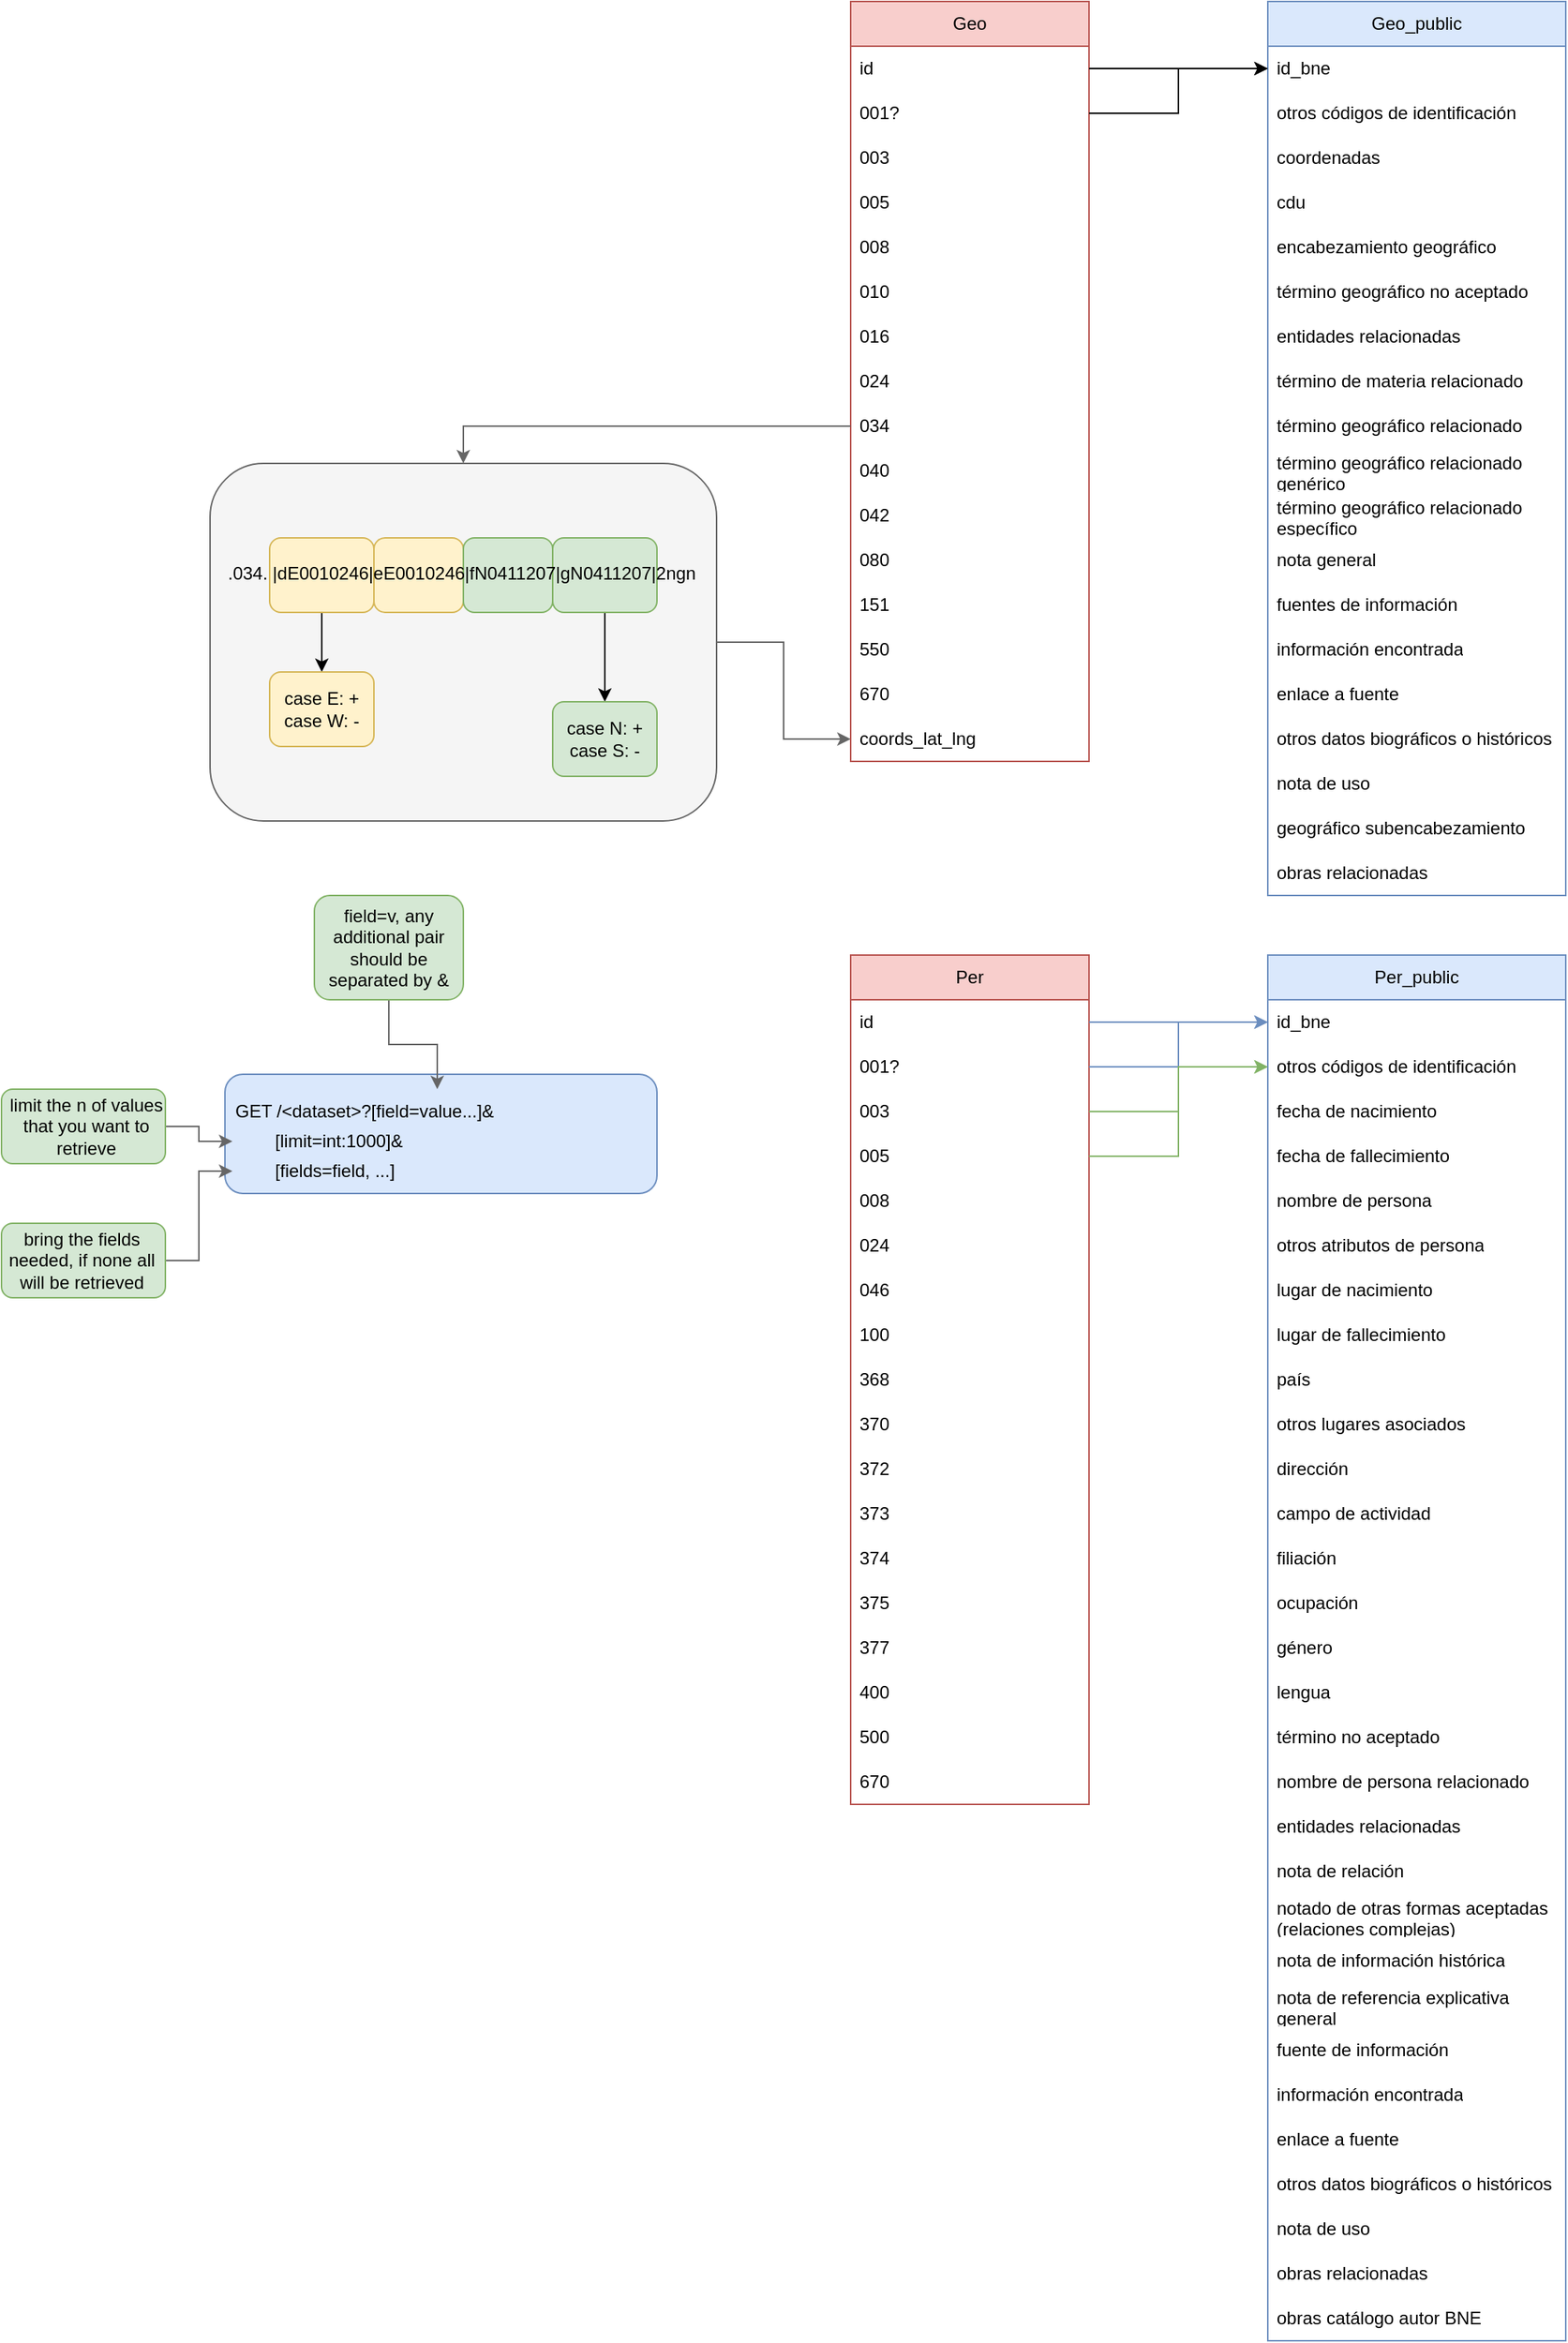 <mxfile version="20.8.16" type="device"><diagram id="R2lEEEUBdFMjLlhIrx00" name="Page-1"><mxGraphModel dx="1646" dy="499" grid="1" gridSize="10" guides="1" tooltips="1" connect="1" arrows="1" fold="1" page="1" pageScale="1" pageWidth="850" pageHeight="1100" math="0" shadow="0" extFonts="Permanent Marker^https://fonts.googleapis.com/css?family=Permanent+Marker"><root><mxCell id="0"/><mxCell id="1" parent="0"/><mxCell id="SuSaZgWbBdV95vL2EFEI-97" style="edgeStyle=orthogonalEdgeStyle;rounded=0;orthogonalLoop=1;jettySize=auto;html=1;exitX=1;exitY=0.5;exitDx=0;exitDy=0;fillColor=#f5f5f5;strokeColor=#666666;" parent="1" source="SuSaZgWbBdV95vL2EFEI-94" target="SuSaZgWbBdV95vL2EFEI-24" edge="1"><mxGeometry relative="1" as="geometry"/></mxCell><mxCell id="SuSaZgWbBdV95vL2EFEI-94" value="" style="rounded=1;whiteSpace=wrap;html=1;fillColor=#f5f5f5;strokeColor=#666666;fontColor=#333333;" parent="1" vertex="1"><mxGeometry x="-310" y="470" width="340" height="240" as="geometry"/></mxCell><mxCell id="8cmk5mG-uT0cXhBe9IQM-1" value="Geo" style="swimlane;fontStyle=0;childLayout=stackLayout;horizontal=1;startSize=30;horizontalStack=0;resizeParent=1;resizeParentMax=0;resizeLast=0;collapsible=1;marginBottom=0;whiteSpace=wrap;html=1;fillColor=#f8cecc;strokeColor=#b85450;" parent="1" vertex="1"><mxGeometry x="120" y="160" width="160" height="510" as="geometry"/></mxCell><mxCell id="8cmk5mG-uT0cXhBe9IQM-2" value="id" style="text;strokeColor=none;fillColor=none;align=left;verticalAlign=middle;spacingLeft=4;spacingRight=4;overflow=hidden;points=[[0,0.5],[1,0.5]];portConstraint=eastwest;rotatable=0;whiteSpace=wrap;html=1;" parent="8cmk5mG-uT0cXhBe9IQM-1" vertex="1"><mxGeometry y="30" width="160" height="30" as="geometry"/></mxCell><mxCell id="8cmk5mG-uT0cXhBe9IQM-3" value="001?" style="text;strokeColor=none;fillColor=none;align=left;verticalAlign=middle;spacingLeft=4;spacingRight=4;overflow=hidden;points=[[0,0.5],[1,0.5]];portConstraint=eastwest;rotatable=0;whiteSpace=wrap;html=1;" parent="8cmk5mG-uT0cXhBe9IQM-1" vertex="1"><mxGeometry y="60" width="160" height="30" as="geometry"/></mxCell><mxCell id="8cmk5mG-uT0cXhBe9IQM-4" value="003" style="text;strokeColor=none;fillColor=none;align=left;verticalAlign=middle;spacingLeft=4;spacingRight=4;overflow=hidden;points=[[0,0.5],[1,0.5]];portConstraint=eastwest;rotatable=0;whiteSpace=wrap;html=1;" parent="8cmk5mG-uT0cXhBe9IQM-1" vertex="1"><mxGeometry y="90" width="160" height="30" as="geometry"/></mxCell><mxCell id="8cmk5mG-uT0cXhBe9IQM-5" value="005" style="text;strokeColor=none;fillColor=none;align=left;verticalAlign=middle;spacingLeft=4;spacingRight=4;overflow=hidden;points=[[0,0.5],[1,0.5]];portConstraint=eastwest;rotatable=0;whiteSpace=wrap;html=1;" parent="8cmk5mG-uT0cXhBe9IQM-1" vertex="1"><mxGeometry y="120" width="160" height="30" as="geometry"/></mxCell><mxCell id="8cmk5mG-uT0cXhBe9IQM-6" value="008&lt;span style=&quot;white-space: pre;&quot;&gt;&#9;&lt;/span&gt;" style="text;strokeColor=none;fillColor=none;align=left;verticalAlign=middle;spacingLeft=4;spacingRight=4;overflow=hidden;points=[[0,0.5],[1,0.5]];portConstraint=eastwest;rotatable=0;whiteSpace=wrap;html=1;" parent="8cmk5mG-uT0cXhBe9IQM-1" vertex="1"><mxGeometry y="150" width="160" height="30" as="geometry"/></mxCell><mxCell id="8cmk5mG-uT0cXhBe9IQM-7" value="010" style="text;strokeColor=none;fillColor=none;align=left;verticalAlign=middle;spacingLeft=4;spacingRight=4;overflow=hidden;points=[[0,0.5],[1,0.5]];portConstraint=eastwest;rotatable=0;whiteSpace=wrap;html=1;" parent="8cmk5mG-uT0cXhBe9IQM-1" vertex="1"><mxGeometry y="180" width="160" height="30" as="geometry"/></mxCell><mxCell id="8cmk5mG-uT0cXhBe9IQM-8" value="016" style="text;strokeColor=none;fillColor=none;align=left;verticalAlign=middle;spacingLeft=4;spacingRight=4;overflow=hidden;points=[[0,0.5],[1,0.5]];portConstraint=eastwest;rotatable=0;whiteSpace=wrap;html=1;" parent="8cmk5mG-uT0cXhBe9IQM-1" vertex="1"><mxGeometry y="210" width="160" height="30" as="geometry"/></mxCell><mxCell id="8cmk5mG-uT0cXhBe9IQM-9" value="024" style="text;strokeColor=none;fillColor=none;align=left;verticalAlign=middle;spacingLeft=4;spacingRight=4;overflow=hidden;points=[[0,0.5],[1,0.5]];portConstraint=eastwest;rotatable=0;whiteSpace=wrap;html=1;" parent="8cmk5mG-uT0cXhBe9IQM-1" vertex="1"><mxGeometry y="240" width="160" height="30" as="geometry"/></mxCell><mxCell id="8cmk5mG-uT0cXhBe9IQM-10" value="034" style="text;strokeColor=none;fillColor=none;align=left;verticalAlign=middle;spacingLeft=4;spacingRight=4;overflow=hidden;points=[[0,0.5],[1,0.5]];portConstraint=eastwest;rotatable=0;whiteSpace=wrap;html=1;" parent="8cmk5mG-uT0cXhBe9IQM-1" vertex="1"><mxGeometry y="270" width="160" height="30" as="geometry"/></mxCell><mxCell id="8cmk5mG-uT0cXhBe9IQM-11" value="040" style="text;strokeColor=none;fillColor=none;align=left;verticalAlign=middle;spacingLeft=4;spacingRight=4;overflow=hidden;points=[[0,0.5],[1,0.5]];portConstraint=eastwest;rotatable=0;whiteSpace=wrap;html=1;" parent="8cmk5mG-uT0cXhBe9IQM-1" vertex="1"><mxGeometry y="300" width="160" height="30" as="geometry"/></mxCell><mxCell id="8cmk5mG-uT0cXhBe9IQM-12" value="042" style="text;strokeColor=none;fillColor=none;align=left;verticalAlign=middle;spacingLeft=4;spacingRight=4;overflow=hidden;points=[[0,0.5],[1,0.5]];portConstraint=eastwest;rotatable=0;whiteSpace=wrap;html=1;" parent="8cmk5mG-uT0cXhBe9IQM-1" vertex="1"><mxGeometry y="330" width="160" height="30" as="geometry"/></mxCell><mxCell id="8cmk5mG-uT0cXhBe9IQM-13" value="080" style="text;strokeColor=none;fillColor=none;align=left;verticalAlign=middle;spacingLeft=4;spacingRight=4;overflow=hidden;points=[[0,0.5],[1,0.5]];portConstraint=eastwest;rotatable=0;whiteSpace=wrap;html=1;" parent="8cmk5mG-uT0cXhBe9IQM-1" vertex="1"><mxGeometry y="360" width="160" height="30" as="geometry"/></mxCell><mxCell id="8cmk5mG-uT0cXhBe9IQM-14" value="151" style="text;strokeColor=none;fillColor=none;align=left;verticalAlign=middle;spacingLeft=4;spacingRight=4;overflow=hidden;points=[[0,0.5],[1,0.5]];portConstraint=eastwest;rotatable=0;whiteSpace=wrap;html=1;" parent="8cmk5mG-uT0cXhBe9IQM-1" vertex="1"><mxGeometry y="390" width="160" height="30" as="geometry"/></mxCell><mxCell id="8cmk5mG-uT0cXhBe9IQM-15" value="550" style="text;strokeColor=none;fillColor=none;align=left;verticalAlign=middle;spacingLeft=4;spacingRight=4;overflow=hidden;points=[[0,0.5],[1,0.5]];portConstraint=eastwest;rotatable=0;whiteSpace=wrap;html=1;" parent="8cmk5mG-uT0cXhBe9IQM-1" vertex="1"><mxGeometry y="420" width="160" height="30" as="geometry"/></mxCell><mxCell id="8cmk5mG-uT0cXhBe9IQM-16" value="670" style="text;strokeColor=none;fillColor=none;align=left;verticalAlign=middle;spacingLeft=4;spacingRight=4;overflow=hidden;points=[[0,0.5],[1,0.5]];portConstraint=eastwest;rotatable=0;whiteSpace=wrap;html=1;" parent="8cmk5mG-uT0cXhBe9IQM-1" vertex="1"><mxGeometry y="450" width="160" height="30" as="geometry"/></mxCell><mxCell id="SuSaZgWbBdV95vL2EFEI-24" value="coords_lat_lng" style="text;strokeColor=none;fillColor=none;align=left;verticalAlign=middle;spacingLeft=4;spacingRight=4;overflow=hidden;points=[[0,0.5],[1,0.5]];portConstraint=eastwest;rotatable=0;whiteSpace=wrap;html=1;" parent="8cmk5mG-uT0cXhBe9IQM-1" vertex="1"><mxGeometry y="480" width="160" height="30" as="geometry"/></mxCell><mxCell id="SuSaZgWbBdV95vL2EFEI-1" value="Geo_public" style="swimlane;fontStyle=0;childLayout=stackLayout;horizontal=1;startSize=30;horizontalStack=0;resizeParent=1;resizeParentMax=0;resizeLast=0;collapsible=1;marginBottom=0;whiteSpace=wrap;html=1;fillColor=#dae8fc;strokeColor=#6c8ebf;" parent="1" vertex="1"><mxGeometry x="400" y="160" width="200" height="600" as="geometry"/></mxCell><mxCell id="SuSaZgWbBdV95vL2EFEI-2" value="id_bne" style="text;strokeColor=none;fillColor=none;align=left;verticalAlign=middle;spacingLeft=4;spacingRight=4;overflow=hidden;points=[[0,0.5],[1,0.5]];portConstraint=eastwest;rotatable=0;whiteSpace=wrap;html=1;" parent="SuSaZgWbBdV95vL2EFEI-1" vertex="1"><mxGeometry y="30" width="200" height="30" as="geometry"/></mxCell><mxCell id="SuSaZgWbBdV95vL2EFEI-3" value="otros códigos de identificación" style="text;strokeColor=none;fillColor=none;align=left;verticalAlign=middle;spacingLeft=4;spacingRight=4;overflow=hidden;points=[[0,0.5],[1,0.5]];portConstraint=eastwest;rotatable=0;whiteSpace=wrap;html=1;" parent="SuSaZgWbBdV95vL2EFEI-1" vertex="1"><mxGeometry y="60" width="200" height="30" as="geometry"/></mxCell><mxCell id="SuSaZgWbBdV95vL2EFEI-4" value="coordenadas" style="text;strokeColor=none;fillColor=none;align=left;verticalAlign=middle;spacingLeft=4;spacingRight=4;overflow=hidden;points=[[0,0.5],[1,0.5]];portConstraint=eastwest;rotatable=0;whiteSpace=wrap;html=1;" parent="SuSaZgWbBdV95vL2EFEI-1" vertex="1"><mxGeometry y="90" width="200" height="30" as="geometry"/></mxCell><mxCell id="SuSaZgWbBdV95vL2EFEI-5" value="cdu" style="text;strokeColor=none;fillColor=none;align=left;verticalAlign=middle;spacingLeft=4;spacingRight=4;overflow=hidden;points=[[0,0.5],[1,0.5]];portConstraint=eastwest;rotatable=0;whiteSpace=wrap;html=1;" parent="SuSaZgWbBdV95vL2EFEI-1" vertex="1"><mxGeometry y="120" width="200" height="30" as="geometry"/></mxCell><mxCell id="SuSaZgWbBdV95vL2EFEI-6" value="encabezamiento geográfico" style="text;strokeColor=none;fillColor=none;align=left;verticalAlign=middle;spacingLeft=4;spacingRight=4;overflow=hidden;points=[[0,0.5],[1,0.5]];portConstraint=eastwest;rotatable=0;whiteSpace=wrap;html=1;" parent="SuSaZgWbBdV95vL2EFEI-1" vertex="1"><mxGeometry y="150" width="200" height="30" as="geometry"/></mxCell><mxCell id="SuSaZgWbBdV95vL2EFEI-7" value="término geográfico no aceptado" style="text;strokeColor=none;fillColor=none;align=left;verticalAlign=middle;spacingLeft=4;spacingRight=4;overflow=hidden;points=[[0,0.5],[1,0.5]];portConstraint=eastwest;rotatable=0;whiteSpace=wrap;html=1;" parent="SuSaZgWbBdV95vL2EFEI-1" vertex="1"><mxGeometry y="180" width="200" height="30" as="geometry"/></mxCell><mxCell id="SuSaZgWbBdV95vL2EFEI-8" value="entidades relacionadas" style="text;strokeColor=none;fillColor=none;align=left;verticalAlign=middle;spacingLeft=4;spacingRight=4;overflow=hidden;points=[[0,0.5],[1,0.5]];portConstraint=eastwest;rotatable=0;whiteSpace=wrap;html=1;" parent="SuSaZgWbBdV95vL2EFEI-1" vertex="1"><mxGeometry y="210" width="200" height="30" as="geometry"/></mxCell><mxCell id="SuSaZgWbBdV95vL2EFEI-9" value="término de materia relacionado" style="text;strokeColor=none;fillColor=none;align=left;verticalAlign=middle;spacingLeft=4;spacingRight=4;overflow=hidden;points=[[0,0.5],[1,0.5]];portConstraint=eastwest;rotatable=0;whiteSpace=wrap;html=1;" parent="SuSaZgWbBdV95vL2EFEI-1" vertex="1"><mxGeometry y="240" width="200" height="30" as="geometry"/></mxCell><mxCell id="SuSaZgWbBdV95vL2EFEI-10" value="término geográfico relacionado" style="text;strokeColor=none;fillColor=none;align=left;verticalAlign=middle;spacingLeft=4;spacingRight=4;overflow=hidden;points=[[0,0.5],[1,0.5]];portConstraint=eastwest;rotatable=0;whiteSpace=wrap;html=1;" parent="SuSaZgWbBdV95vL2EFEI-1" vertex="1"><mxGeometry y="270" width="200" height="30" as="geometry"/></mxCell><mxCell id="SuSaZgWbBdV95vL2EFEI-11" value="término geográfico relacionado genérico" style="text;strokeColor=none;fillColor=none;align=left;verticalAlign=middle;spacingLeft=4;spacingRight=4;overflow=hidden;points=[[0,0.5],[1,0.5]];portConstraint=eastwest;rotatable=0;whiteSpace=wrap;html=1;" parent="SuSaZgWbBdV95vL2EFEI-1" vertex="1"><mxGeometry y="300" width="200" height="30" as="geometry"/></mxCell><mxCell id="SuSaZgWbBdV95vL2EFEI-12" value="término geográfico relacionado específico" style="text;strokeColor=none;fillColor=none;align=left;verticalAlign=middle;spacingLeft=4;spacingRight=4;overflow=hidden;points=[[0,0.5],[1,0.5]];portConstraint=eastwest;rotatable=0;whiteSpace=wrap;html=1;" parent="SuSaZgWbBdV95vL2EFEI-1" vertex="1"><mxGeometry y="330" width="200" height="30" as="geometry"/></mxCell><mxCell id="SuSaZgWbBdV95vL2EFEI-13" value="nota general" style="text;strokeColor=none;fillColor=none;align=left;verticalAlign=middle;spacingLeft=4;spacingRight=4;overflow=hidden;points=[[0,0.5],[1,0.5]];portConstraint=eastwest;rotatable=0;whiteSpace=wrap;html=1;" parent="SuSaZgWbBdV95vL2EFEI-1" vertex="1"><mxGeometry y="360" width="200" height="30" as="geometry"/></mxCell><mxCell id="SuSaZgWbBdV95vL2EFEI-14" value="fuentes de información" style="text;strokeColor=none;fillColor=none;align=left;verticalAlign=middle;spacingLeft=4;spacingRight=4;overflow=hidden;points=[[0,0.5],[1,0.5]];portConstraint=eastwest;rotatable=0;whiteSpace=wrap;html=1;" parent="SuSaZgWbBdV95vL2EFEI-1" vertex="1"><mxGeometry y="390" width="200" height="30" as="geometry"/></mxCell><mxCell id="SuSaZgWbBdV95vL2EFEI-15" value="información encontrada" style="text;strokeColor=none;fillColor=none;align=left;verticalAlign=middle;spacingLeft=4;spacingRight=4;overflow=hidden;points=[[0,0.5],[1,0.5]];portConstraint=eastwest;rotatable=0;whiteSpace=wrap;html=1;" parent="SuSaZgWbBdV95vL2EFEI-1" vertex="1"><mxGeometry y="420" width="200" height="30" as="geometry"/></mxCell><mxCell id="SuSaZgWbBdV95vL2EFEI-16" value="enlace a fuente" style="text;strokeColor=none;fillColor=none;align=left;verticalAlign=middle;spacingLeft=4;spacingRight=4;overflow=hidden;points=[[0,0.5],[1,0.5]];portConstraint=eastwest;rotatable=0;whiteSpace=wrap;html=1;" parent="SuSaZgWbBdV95vL2EFEI-1" vertex="1"><mxGeometry y="450" width="200" height="30" as="geometry"/></mxCell><mxCell id="SuSaZgWbBdV95vL2EFEI-18" value="otros datos biográficos o históricos" style="text;strokeColor=none;fillColor=none;align=left;verticalAlign=middle;spacingLeft=4;spacingRight=4;overflow=hidden;points=[[0,0.5],[1,0.5]];portConstraint=eastwest;rotatable=0;whiteSpace=wrap;html=1;" parent="SuSaZgWbBdV95vL2EFEI-1" vertex="1"><mxGeometry y="480" width="200" height="30" as="geometry"/></mxCell><mxCell id="SuSaZgWbBdV95vL2EFEI-19" value="nota de uso" style="text;strokeColor=none;fillColor=none;align=left;verticalAlign=middle;spacingLeft=4;spacingRight=4;overflow=hidden;points=[[0,0.5],[1,0.5]];portConstraint=eastwest;rotatable=0;whiteSpace=wrap;html=1;" parent="SuSaZgWbBdV95vL2EFEI-1" vertex="1"><mxGeometry y="510" width="200" height="30" as="geometry"/></mxCell><mxCell id="SuSaZgWbBdV95vL2EFEI-20" value="geográfico subencabezamiento" style="text;strokeColor=none;fillColor=none;align=left;verticalAlign=middle;spacingLeft=4;spacingRight=4;overflow=hidden;points=[[0,0.5],[1,0.5]];portConstraint=eastwest;rotatable=0;whiteSpace=wrap;html=1;" parent="SuSaZgWbBdV95vL2EFEI-1" vertex="1"><mxGeometry y="540" width="200" height="30" as="geometry"/></mxCell><mxCell id="SuSaZgWbBdV95vL2EFEI-21" value="obras relacionadas" style="text;strokeColor=none;fillColor=none;align=left;verticalAlign=middle;spacingLeft=4;spacingRight=4;overflow=hidden;points=[[0,0.5],[1,0.5]];portConstraint=eastwest;rotatable=0;whiteSpace=wrap;html=1;" parent="SuSaZgWbBdV95vL2EFEI-1" vertex="1"><mxGeometry y="570" width="200" height="30" as="geometry"/></mxCell><mxCell id="SuSaZgWbBdV95vL2EFEI-22" style="edgeStyle=orthogonalEdgeStyle;rounded=0;orthogonalLoop=1;jettySize=auto;html=1;entryX=0;entryY=0.5;entryDx=0;entryDy=0;" parent="1" source="8cmk5mG-uT0cXhBe9IQM-2" target="SuSaZgWbBdV95vL2EFEI-2" edge="1"><mxGeometry relative="1" as="geometry"/></mxCell><mxCell id="SuSaZgWbBdV95vL2EFEI-23" style="edgeStyle=orthogonalEdgeStyle;rounded=0;orthogonalLoop=1;jettySize=auto;html=1;" parent="1" source="8cmk5mG-uT0cXhBe9IQM-3" target="SuSaZgWbBdV95vL2EFEI-2" edge="1"><mxGeometry relative="1" as="geometry"/></mxCell><mxCell id="SuSaZgWbBdV95vL2EFEI-27" value="Per_public" style="swimlane;fontStyle=0;childLayout=stackLayout;horizontal=1;startSize=30;horizontalStack=0;resizeParent=1;resizeParentMax=0;resizeLast=0;collapsible=1;marginBottom=0;whiteSpace=wrap;html=1;fillColor=#dae8fc;strokeColor=#6c8ebf;" parent="1" vertex="1"><mxGeometry x="400" y="800" width="200" height="930" as="geometry"/></mxCell><mxCell id="SuSaZgWbBdV95vL2EFEI-28" value="id_bne" style="text;strokeColor=none;fillColor=none;align=left;verticalAlign=middle;spacingLeft=4;spacingRight=4;overflow=hidden;points=[[0,0.5],[1,0.5]];portConstraint=eastwest;rotatable=0;whiteSpace=wrap;html=1;" parent="SuSaZgWbBdV95vL2EFEI-27" vertex="1"><mxGeometry y="30" width="200" height="30" as="geometry"/></mxCell><mxCell id="SuSaZgWbBdV95vL2EFEI-29" value="otros códigos de identificación" style="text;strokeColor=none;fillColor=none;align=left;verticalAlign=middle;spacingLeft=4;spacingRight=4;overflow=hidden;points=[[0,0.5],[1,0.5]];portConstraint=eastwest;rotatable=0;whiteSpace=wrap;html=1;" parent="SuSaZgWbBdV95vL2EFEI-27" vertex="1"><mxGeometry y="60" width="200" height="30" as="geometry"/></mxCell><mxCell id="SuSaZgWbBdV95vL2EFEI-30" value="fecha de nacimiento" style="text;strokeColor=none;fillColor=none;align=left;verticalAlign=middle;spacingLeft=4;spacingRight=4;overflow=hidden;points=[[0,0.5],[1,0.5]];portConstraint=eastwest;rotatable=0;whiteSpace=wrap;html=1;" parent="SuSaZgWbBdV95vL2EFEI-27" vertex="1"><mxGeometry y="90" width="200" height="30" as="geometry"/></mxCell><mxCell id="SuSaZgWbBdV95vL2EFEI-31" value="fecha de fallecimiento" style="text;strokeColor=none;fillColor=none;align=left;verticalAlign=middle;spacingLeft=4;spacingRight=4;overflow=hidden;points=[[0,0.5],[1,0.5]];portConstraint=eastwest;rotatable=0;whiteSpace=wrap;html=1;" parent="SuSaZgWbBdV95vL2EFEI-27" vertex="1"><mxGeometry y="120" width="200" height="30" as="geometry"/></mxCell><mxCell id="SuSaZgWbBdV95vL2EFEI-32" value="nombre de persona" style="text;strokeColor=none;fillColor=none;align=left;verticalAlign=middle;spacingLeft=4;spacingRight=4;overflow=hidden;points=[[0,0.5],[1,0.5]];portConstraint=eastwest;rotatable=0;whiteSpace=wrap;html=1;" parent="SuSaZgWbBdV95vL2EFEI-27" vertex="1"><mxGeometry y="150" width="200" height="30" as="geometry"/></mxCell><mxCell id="SuSaZgWbBdV95vL2EFEI-33" value="otros atributos de persona" style="text;strokeColor=none;fillColor=none;align=left;verticalAlign=middle;spacingLeft=4;spacingRight=4;overflow=hidden;points=[[0,0.5],[1,0.5]];portConstraint=eastwest;rotatable=0;whiteSpace=wrap;html=1;" parent="SuSaZgWbBdV95vL2EFEI-27" vertex="1"><mxGeometry y="180" width="200" height="30" as="geometry"/></mxCell><mxCell id="SuSaZgWbBdV95vL2EFEI-34" value="lugar de nacimiento" style="text;strokeColor=none;fillColor=none;align=left;verticalAlign=middle;spacingLeft=4;spacingRight=4;overflow=hidden;points=[[0,0.5],[1,0.5]];portConstraint=eastwest;rotatable=0;whiteSpace=wrap;html=1;" parent="SuSaZgWbBdV95vL2EFEI-27" vertex="1"><mxGeometry y="210" width="200" height="30" as="geometry"/></mxCell><mxCell id="SuSaZgWbBdV95vL2EFEI-35" value="lugar de fallecimiento" style="text;strokeColor=none;fillColor=none;align=left;verticalAlign=middle;spacingLeft=4;spacingRight=4;overflow=hidden;points=[[0,0.5],[1,0.5]];portConstraint=eastwest;rotatable=0;whiteSpace=wrap;html=1;" parent="SuSaZgWbBdV95vL2EFEI-27" vertex="1"><mxGeometry y="240" width="200" height="30" as="geometry"/></mxCell><mxCell id="SuSaZgWbBdV95vL2EFEI-36" value="país" style="text;strokeColor=none;fillColor=none;align=left;verticalAlign=middle;spacingLeft=4;spacingRight=4;overflow=hidden;points=[[0,0.5],[1,0.5]];portConstraint=eastwest;rotatable=0;whiteSpace=wrap;html=1;" parent="SuSaZgWbBdV95vL2EFEI-27" vertex="1"><mxGeometry y="270" width="200" height="30" as="geometry"/></mxCell><mxCell id="SuSaZgWbBdV95vL2EFEI-37" value="otros lugares asociados" style="text;strokeColor=none;fillColor=none;align=left;verticalAlign=middle;spacingLeft=4;spacingRight=4;overflow=hidden;points=[[0,0.5],[1,0.5]];portConstraint=eastwest;rotatable=0;whiteSpace=wrap;html=1;" parent="SuSaZgWbBdV95vL2EFEI-27" vertex="1"><mxGeometry y="300" width="200" height="30" as="geometry"/></mxCell><mxCell id="SuSaZgWbBdV95vL2EFEI-38" value="dirección" style="text;strokeColor=none;fillColor=none;align=left;verticalAlign=middle;spacingLeft=4;spacingRight=4;overflow=hidden;points=[[0,0.5],[1,0.5]];portConstraint=eastwest;rotatable=0;whiteSpace=wrap;html=1;" parent="SuSaZgWbBdV95vL2EFEI-27" vertex="1"><mxGeometry y="330" width="200" height="30" as="geometry"/></mxCell><mxCell id="SuSaZgWbBdV95vL2EFEI-39" value="campo de actividad" style="text;strokeColor=none;fillColor=none;align=left;verticalAlign=middle;spacingLeft=4;spacingRight=4;overflow=hidden;points=[[0,0.5],[1,0.5]];portConstraint=eastwest;rotatable=0;whiteSpace=wrap;html=1;" parent="SuSaZgWbBdV95vL2EFEI-27" vertex="1"><mxGeometry y="360" width="200" height="30" as="geometry"/></mxCell><mxCell id="SuSaZgWbBdV95vL2EFEI-40" value="filiación" style="text;strokeColor=none;fillColor=none;align=left;verticalAlign=middle;spacingLeft=4;spacingRight=4;overflow=hidden;points=[[0,0.5],[1,0.5]];portConstraint=eastwest;rotatable=0;whiteSpace=wrap;html=1;" parent="SuSaZgWbBdV95vL2EFEI-27" vertex="1"><mxGeometry y="390" width="200" height="30" as="geometry"/></mxCell><mxCell id="SuSaZgWbBdV95vL2EFEI-41" value="ocupación" style="text;strokeColor=none;fillColor=none;align=left;verticalAlign=middle;spacingLeft=4;spacingRight=4;overflow=hidden;points=[[0,0.5],[1,0.5]];portConstraint=eastwest;rotatable=0;whiteSpace=wrap;html=1;" parent="SuSaZgWbBdV95vL2EFEI-27" vertex="1"><mxGeometry y="420" width="200" height="30" as="geometry"/></mxCell><mxCell id="SuSaZgWbBdV95vL2EFEI-42" value="género" style="text;strokeColor=none;fillColor=none;align=left;verticalAlign=middle;spacingLeft=4;spacingRight=4;overflow=hidden;points=[[0,0.5],[1,0.5]];portConstraint=eastwest;rotatable=0;whiteSpace=wrap;html=1;" parent="SuSaZgWbBdV95vL2EFEI-27" vertex="1"><mxGeometry y="450" width="200" height="30" as="geometry"/></mxCell><mxCell id="SuSaZgWbBdV95vL2EFEI-43" value="lengua" style="text;strokeColor=none;fillColor=none;align=left;verticalAlign=middle;spacingLeft=4;spacingRight=4;overflow=hidden;points=[[0,0.5],[1,0.5]];portConstraint=eastwest;rotatable=0;whiteSpace=wrap;html=1;" parent="SuSaZgWbBdV95vL2EFEI-27" vertex="1"><mxGeometry y="480" width="200" height="30" as="geometry"/></mxCell><mxCell id="SuSaZgWbBdV95vL2EFEI-44" value="término no aceptado" style="text;strokeColor=none;fillColor=none;align=left;verticalAlign=middle;spacingLeft=4;spacingRight=4;overflow=hidden;points=[[0,0.5],[1,0.5]];portConstraint=eastwest;rotatable=0;whiteSpace=wrap;html=1;" parent="SuSaZgWbBdV95vL2EFEI-27" vertex="1"><mxGeometry y="510" width="200" height="30" as="geometry"/></mxCell><mxCell id="SuSaZgWbBdV95vL2EFEI-45" value="nombre de persona relacionado" style="text;strokeColor=none;fillColor=none;align=left;verticalAlign=middle;spacingLeft=4;spacingRight=4;overflow=hidden;points=[[0,0.5],[1,0.5]];portConstraint=eastwest;rotatable=0;whiteSpace=wrap;html=1;" parent="SuSaZgWbBdV95vL2EFEI-27" vertex="1"><mxGeometry y="540" width="200" height="30" as="geometry"/></mxCell><mxCell id="SuSaZgWbBdV95vL2EFEI-46" value="entidades relacionadas" style="text;strokeColor=none;fillColor=none;align=left;verticalAlign=middle;spacingLeft=4;spacingRight=4;overflow=hidden;points=[[0,0.5],[1,0.5]];portConstraint=eastwest;rotatable=0;whiteSpace=wrap;html=1;" parent="SuSaZgWbBdV95vL2EFEI-27" vertex="1"><mxGeometry y="570" width="200" height="30" as="geometry"/></mxCell><mxCell id="SuSaZgWbBdV95vL2EFEI-47" value="nota de relación" style="text;strokeColor=none;fillColor=none;align=left;verticalAlign=middle;spacingLeft=4;spacingRight=4;overflow=hidden;points=[[0,0.5],[1,0.5]];portConstraint=eastwest;rotatable=0;whiteSpace=wrap;html=1;" parent="SuSaZgWbBdV95vL2EFEI-27" vertex="1"><mxGeometry y="600" width="200" height="30" as="geometry"/></mxCell><mxCell id="SuSaZgWbBdV95vL2EFEI-48" value="notado de otras formas aceptadas (relaciones complejas)" style="text;strokeColor=none;fillColor=none;align=left;verticalAlign=middle;spacingLeft=4;spacingRight=4;overflow=hidden;points=[[0,0.5],[1,0.5]];portConstraint=eastwest;rotatable=0;whiteSpace=wrap;html=1;" parent="SuSaZgWbBdV95vL2EFEI-27" vertex="1"><mxGeometry y="630" width="200" height="30" as="geometry"/></mxCell><mxCell id="SuSaZgWbBdV95vL2EFEI-49" value="nota de información histórica" style="text;strokeColor=none;fillColor=none;align=left;verticalAlign=middle;spacingLeft=4;spacingRight=4;overflow=hidden;points=[[0,0.5],[1,0.5]];portConstraint=eastwest;rotatable=0;whiteSpace=wrap;html=1;" parent="SuSaZgWbBdV95vL2EFEI-27" vertex="1"><mxGeometry y="660" width="200" height="30" as="geometry"/></mxCell><mxCell id="SuSaZgWbBdV95vL2EFEI-50" value="nota de referencia explicativa general" style="text;strokeColor=none;fillColor=none;align=left;verticalAlign=middle;spacingLeft=4;spacingRight=4;overflow=hidden;points=[[0,0.5],[1,0.5]];portConstraint=eastwest;rotatable=0;whiteSpace=wrap;html=1;" parent="SuSaZgWbBdV95vL2EFEI-27" vertex="1"><mxGeometry y="690" width="200" height="30" as="geometry"/></mxCell><mxCell id="SuSaZgWbBdV95vL2EFEI-51" value="fuente de información" style="text;strokeColor=none;fillColor=none;align=left;verticalAlign=middle;spacingLeft=4;spacingRight=4;overflow=hidden;points=[[0,0.5],[1,0.5]];portConstraint=eastwest;rotatable=0;whiteSpace=wrap;html=1;" parent="SuSaZgWbBdV95vL2EFEI-27" vertex="1"><mxGeometry y="720" width="200" height="30" as="geometry"/></mxCell><mxCell id="SuSaZgWbBdV95vL2EFEI-52" value="información encontrada" style="text;strokeColor=none;fillColor=none;align=left;verticalAlign=middle;spacingLeft=4;spacingRight=4;overflow=hidden;points=[[0,0.5],[1,0.5]];portConstraint=eastwest;rotatable=0;whiteSpace=wrap;html=1;" parent="SuSaZgWbBdV95vL2EFEI-27" vertex="1"><mxGeometry y="750" width="200" height="30" as="geometry"/></mxCell><mxCell id="SuSaZgWbBdV95vL2EFEI-53" value="enlace a fuente" style="text;strokeColor=none;fillColor=none;align=left;verticalAlign=middle;spacingLeft=4;spacingRight=4;overflow=hidden;points=[[0,0.5],[1,0.5]];portConstraint=eastwest;rotatable=0;whiteSpace=wrap;html=1;" parent="SuSaZgWbBdV95vL2EFEI-27" vertex="1"><mxGeometry y="780" width="200" height="30" as="geometry"/></mxCell><mxCell id="SuSaZgWbBdV95vL2EFEI-54" value="otros datos biográficos o históricos" style="text;strokeColor=none;fillColor=none;align=left;verticalAlign=middle;spacingLeft=4;spacingRight=4;overflow=hidden;points=[[0,0.5],[1,0.5]];portConstraint=eastwest;rotatable=0;whiteSpace=wrap;html=1;" parent="SuSaZgWbBdV95vL2EFEI-27" vertex="1"><mxGeometry y="810" width="200" height="30" as="geometry"/></mxCell><mxCell id="SuSaZgWbBdV95vL2EFEI-55" value="nota de uso" style="text;strokeColor=none;fillColor=none;align=left;verticalAlign=middle;spacingLeft=4;spacingRight=4;overflow=hidden;points=[[0,0.5],[1,0.5]];portConstraint=eastwest;rotatable=0;whiteSpace=wrap;html=1;" parent="SuSaZgWbBdV95vL2EFEI-27" vertex="1"><mxGeometry y="840" width="200" height="30" as="geometry"/></mxCell><mxCell id="SuSaZgWbBdV95vL2EFEI-56" value="obras relacionadas" style="text;strokeColor=none;fillColor=none;align=left;verticalAlign=middle;spacingLeft=4;spacingRight=4;overflow=hidden;points=[[0,0.5],[1,0.5]];portConstraint=eastwest;rotatable=0;whiteSpace=wrap;html=1;" parent="SuSaZgWbBdV95vL2EFEI-27" vertex="1"><mxGeometry y="870" width="200" height="30" as="geometry"/></mxCell><mxCell id="SuSaZgWbBdV95vL2EFEI-57" value="obras catálogo autor BNE" style="text;strokeColor=none;fillColor=none;align=left;verticalAlign=middle;spacingLeft=4;spacingRight=4;overflow=hidden;points=[[0,0.5],[1,0.5]];portConstraint=eastwest;rotatable=0;whiteSpace=wrap;html=1;" parent="SuSaZgWbBdV95vL2EFEI-27" vertex="1"><mxGeometry y="900" width="200" height="30" as="geometry"/></mxCell><mxCell id="SuSaZgWbBdV95vL2EFEI-58" value="Per" style="swimlane;fontStyle=0;childLayout=stackLayout;horizontal=1;startSize=30;horizontalStack=0;resizeParent=1;resizeParentMax=0;resizeLast=0;collapsible=1;marginBottom=0;whiteSpace=wrap;html=1;fillColor=#f8cecc;strokeColor=#b85450;" parent="1" vertex="1"><mxGeometry x="120" y="800" width="160" height="570" as="geometry"/></mxCell><mxCell id="SuSaZgWbBdV95vL2EFEI-59" value="id" style="text;strokeColor=none;fillColor=none;align=left;verticalAlign=middle;spacingLeft=4;spacingRight=4;overflow=hidden;points=[[0,0.5],[1,0.5]];portConstraint=eastwest;rotatable=0;whiteSpace=wrap;html=1;" parent="SuSaZgWbBdV95vL2EFEI-58" vertex="1"><mxGeometry y="30" width="160" height="30" as="geometry"/></mxCell><mxCell id="SuSaZgWbBdV95vL2EFEI-60" value="001?" style="text;strokeColor=none;fillColor=none;align=left;verticalAlign=middle;spacingLeft=4;spacingRight=4;overflow=hidden;points=[[0,0.5],[1,0.5]];portConstraint=eastwest;rotatable=0;whiteSpace=wrap;html=1;" parent="SuSaZgWbBdV95vL2EFEI-58" vertex="1"><mxGeometry y="60" width="160" height="30" as="geometry"/></mxCell><mxCell id="SuSaZgWbBdV95vL2EFEI-61" value="003" style="text;strokeColor=none;fillColor=none;align=left;verticalAlign=middle;spacingLeft=4;spacingRight=4;overflow=hidden;points=[[0,0.5],[1,0.5]];portConstraint=eastwest;rotatable=0;whiteSpace=wrap;html=1;" parent="SuSaZgWbBdV95vL2EFEI-58" vertex="1"><mxGeometry y="90" width="160" height="30" as="geometry"/></mxCell><mxCell id="SuSaZgWbBdV95vL2EFEI-62" value="005" style="text;strokeColor=none;fillColor=none;align=left;verticalAlign=middle;spacingLeft=4;spacingRight=4;overflow=hidden;points=[[0,0.5],[1,0.5]];portConstraint=eastwest;rotatable=0;whiteSpace=wrap;html=1;" parent="SuSaZgWbBdV95vL2EFEI-58" vertex="1"><mxGeometry y="120" width="160" height="30" as="geometry"/></mxCell><mxCell id="SuSaZgWbBdV95vL2EFEI-63" value="008&lt;span style=&quot;white-space: pre;&quot;&gt;&#9;&lt;/span&gt;" style="text;strokeColor=none;fillColor=none;align=left;verticalAlign=middle;spacingLeft=4;spacingRight=4;overflow=hidden;points=[[0,0.5],[1,0.5]];portConstraint=eastwest;rotatable=0;whiteSpace=wrap;html=1;" parent="SuSaZgWbBdV95vL2EFEI-58" vertex="1"><mxGeometry y="150" width="160" height="30" as="geometry"/></mxCell><mxCell id="SuSaZgWbBdV95vL2EFEI-64" value="024" style="text;strokeColor=none;fillColor=none;align=left;verticalAlign=middle;spacingLeft=4;spacingRight=4;overflow=hidden;points=[[0,0.5],[1,0.5]];portConstraint=eastwest;rotatable=0;whiteSpace=wrap;html=1;" parent="SuSaZgWbBdV95vL2EFEI-58" vertex="1"><mxGeometry y="180" width="160" height="30" as="geometry"/></mxCell><mxCell id="SuSaZgWbBdV95vL2EFEI-65" value="046" style="text;strokeColor=none;fillColor=none;align=left;verticalAlign=middle;spacingLeft=4;spacingRight=4;overflow=hidden;points=[[0,0.5],[1,0.5]];portConstraint=eastwest;rotatable=0;whiteSpace=wrap;html=1;" parent="SuSaZgWbBdV95vL2EFEI-58" vertex="1"><mxGeometry y="210" width="160" height="30" as="geometry"/></mxCell><mxCell id="SuSaZgWbBdV95vL2EFEI-66" value="100" style="text;strokeColor=none;fillColor=none;align=left;verticalAlign=middle;spacingLeft=4;spacingRight=4;overflow=hidden;points=[[0,0.5],[1,0.5]];portConstraint=eastwest;rotatable=0;whiteSpace=wrap;html=1;" parent="SuSaZgWbBdV95vL2EFEI-58" vertex="1"><mxGeometry y="240" width="160" height="30" as="geometry"/></mxCell><mxCell id="SuSaZgWbBdV95vL2EFEI-67" value="368" style="text;strokeColor=none;fillColor=none;align=left;verticalAlign=middle;spacingLeft=4;spacingRight=4;overflow=hidden;points=[[0,0.5],[1,0.5]];portConstraint=eastwest;rotatable=0;whiteSpace=wrap;html=1;" parent="SuSaZgWbBdV95vL2EFEI-58" vertex="1"><mxGeometry y="270" width="160" height="30" as="geometry"/></mxCell><mxCell id="SuSaZgWbBdV95vL2EFEI-68" value="370" style="text;strokeColor=none;fillColor=none;align=left;verticalAlign=middle;spacingLeft=4;spacingRight=4;overflow=hidden;points=[[0,0.5],[1,0.5]];portConstraint=eastwest;rotatable=0;whiteSpace=wrap;html=1;" parent="SuSaZgWbBdV95vL2EFEI-58" vertex="1"><mxGeometry y="300" width="160" height="30" as="geometry"/></mxCell><mxCell id="SuSaZgWbBdV95vL2EFEI-69" value="372" style="text;strokeColor=none;fillColor=none;align=left;verticalAlign=middle;spacingLeft=4;spacingRight=4;overflow=hidden;points=[[0,0.5],[1,0.5]];portConstraint=eastwest;rotatable=0;whiteSpace=wrap;html=1;" parent="SuSaZgWbBdV95vL2EFEI-58" vertex="1"><mxGeometry y="330" width="160" height="30" as="geometry"/></mxCell><mxCell id="SuSaZgWbBdV95vL2EFEI-70" value="373" style="text;strokeColor=none;fillColor=none;align=left;verticalAlign=middle;spacingLeft=4;spacingRight=4;overflow=hidden;points=[[0,0.5],[1,0.5]];portConstraint=eastwest;rotatable=0;whiteSpace=wrap;html=1;" parent="SuSaZgWbBdV95vL2EFEI-58" vertex="1"><mxGeometry y="360" width="160" height="30" as="geometry"/></mxCell><mxCell id="SuSaZgWbBdV95vL2EFEI-71" value="374" style="text;strokeColor=none;fillColor=none;align=left;verticalAlign=middle;spacingLeft=4;spacingRight=4;overflow=hidden;points=[[0,0.5],[1,0.5]];portConstraint=eastwest;rotatable=0;whiteSpace=wrap;html=1;" parent="SuSaZgWbBdV95vL2EFEI-58" vertex="1"><mxGeometry y="390" width="160" height="30" as="geometry"/></mxCell><mxCell id="SuSaZgWbBdV95vL2EFEI-72" value="375" style="text;strokeColor=none;fillColor=none;align=left;verticalAlign=middle;spacingLeft=4;spacingRight=4;overflow=hidden;points=[[0,0.5],[1,0.5]];portConstraint=eastwest;rotatable=0;whiteSpace=wrap;html=1;" parent="SuSaZgWbBdV95vL2EFEI-58" vertex="1"><mxGeometry y="420" width="160" height="30" as="geometry"/></mxCell><mxCell id="SuSaZgWbBdV95vL2EFEI-73" value="377" style="text;strokeColor=none;fillColor=none;align=left;verticalAlign=middle;spacingLeft=4;spacingRight=4;overflow=hidden;points=[[0,0.5],[1,0.5]];portConstraint=eastwest;rotatable=0;whiteSpace=wrap;html=1;" parent="SuSaZgWbBdV95vL2EFEI-58" vertex="1"><mxGeometry y="450" width="160" height="30" as="geometry"/></mxCell><mxCell id="SuSaZgWbBdV95vL2EFEI-74" value="400" style="text;strokeColor=none;fillColor=none;align=left;verticalAlign=middle;spacingLeft=4;spacingRight=4;overflow=hidden;points=[[0,0.5],[1,0.5]];portConstraint=eastwest;rotatable=0;whiteSpace=wrap;html=1;" parent="SuSaZgWbBdV95vL2EFEI-58" vertex="1"><mxGeometry y="480" width="160" height="30" as="geometry"/></mxCell><mxCell id="SuSaZgWbBdV95vL2EFEI-75" value="500" style="text;strokeColor=none;fillColor=none;align=left;verticalAlign=middle;spacingLeft=4;spacingRight=4;overflow=hidden;points=[[0,0.5],[1,0.5]];portConstraint=eastwest;rotatable=0;whiteSpace=wrap;html=1;" parent="SuSaZgWbBdV95vL2EFEI-58" vertex="1"><mxGeometry y="510" width="160" height="30" as="geometry"/></mxCell><mxCell id="SuSaZgWbBdV95vL2EFEI-76" value="670" style="text;strokeColor=none;fillColor=none;align=left;verticalAlign=middle;spacingLeft=4;spacingRight=4;overflow=hidden;points=[[0,0.5],[1,0.5]];portConstraint=eastwest;rotatable=0;whiteSpace=wrap;html=1;" parent="SuSaZgWbBdV95vL2EFEI-58" vertex="1"><mxGeometry y="540" width="160" height="30" as="geometry"/></mxCell><mxCell id="SuSaZgWbBdV95vL2EFEI-77" style="edgeStyle=orthogonalEdgeStyle;rounded=0;orthogonalLoop=1;jettySize=auto;html=1;entryX=0;entryY=0.5;entryDx=0;entryDy=0;fillColor=#dae8fc;strokeColor=#6c8ebf;" parent="1" source="SuSaZgWbBdV95vL2EFEI-59" target="SuSaZgWbBdV95vL2EFEI-28" edge="1"><mxGeometry relative="1" as="geometry"/></mxCell><mxCell id="SuSaZgWbBdV95vL2EFEI-78" style="edgeStyle=orthogonalEdgeStyle;rounded=0;orthogonalLoop=1;jettySize=auto;html=1;fillColor=#dae8fc;strokeColor=#6c8ebf;" parent="1" source="SuSaZgWbBdV95vL2EFEI-60" target="SuSaZgWbBdV95vL2EFEI-28" edge="1"><mxGeometry relative="1" as="geometry"/></mxCell><mxCell id="SuSaZgWbBdV95vL2EFEI-79" style="edgeStyle=orthogonalEdgeStyle;rounded=0;orthogonalLoop=1;jettySize=auto;html=1;entryX=0;entryY=0.5;entryDx=0;entryDy=0;fillColor=#d5e8d4;strokeColor=#82b366;" parent="1" source="SuSaZgWbBdV95vL2EFEI-61" target="SuSaZgWbBdV95vL2EFEI-29" edge="1"><mxGeometry relative="1" as="geometry"/></mxCell><mxCell id="SuSaZgWbBdV95vL2EFEI-80" style="edgeStyle=orthogonalEdgeStyle;rounded=0;orthogonalLoop=1;jettySize=auto;html=1;entryX=0;entryY=0.5;entryDx=0;entryDy=0;fillColor=#d5e8d4;strokeColor=#82b366;" parent="1" source="SuSaZgWbBdV95vL2EFEI-62" target="SuSaZgWbBdV95vL2EFEI-29" edge="1"><mxGeometry relative="1" as="geometry"/></mxCell><mxCell id="SuSaZgWbBdV95vL2EFEI-87" style="edgeStyle=orthogonalEdgeStyle;rounded=0;orthogonalLoop=1;jettySize=auto;html=1;" parent="1" source="SuSaZgWbBdV95vL2EFEI-83" edge="1"><mxGeometry relative="1" as="geometry"><mxPoint x="-235" y="610" as="targetPoint"/></mxGeometry></mxCell><mxCell id="SuSaZgWbBdV95vL2EFEI-83" value="" style="rounded=1;whiteSpace=wrap;html=1;fillColor=#fff2cc;strokeColor=#d6b656;" parent="1" vertex="1"><mxGeometry x="-270" y="520" width="70" height="50" as="geometry"/></mxCell><mxCell id="SuSaZgWbBdV95vL2EFEI-84" value="" style="rounded=1;whiteSpace=wrap;html=1;fillColor=#fff2cc;strokeColor=#d6b656;" parent="1" vertex="1"><mxGeometry x="-200" y="520" width="60" height="50" as="geometry"/></mxCell><mxCell id="SuSaZgWbBdV95vL2EFEI-85" value="" style="rounded=1;whiteSpace=wrap;html=1;fillColor=#d5e8d4;strokeColor=#82b366;" parent="1" vertex="1"><mxGeometry x="-140" y="520" width="60" height="50" as="geometry"/></mxCell><mxCell id="SuSaZgWbBdV95vL2EFEI-93" style="edgeStyle=orthogonalEdgeStyle;rounded=0;orthogonalLoop=1;jettySize=auto;html=1;exitX=0.5;exitY=1;exitDx=0;exitDy=0;entryX=0.5;entryY=0;entryDx=0;entryDy=0;" parent="1" source="SuSaZgWbBdV95vL2EFEI-86" target="SuSaZgWbBdV95vL2EFEI-90" edge="1"><mxGeometry relative="1" as="geometry"/></mxCell><mxCell id="SuSaZgWbBdV95vL2EFEI-86" value="" style="rounded=1;whiteSpace=wrap;html=1;fillColor=#d5e8d4;strokeColor=#82b366;" parent="1" vertex="1"><mxGeometry x="-80" y="520" width="70" height="50" as="geometry"/></mxCell><mxCell id="SuSaZgWbBdV95vL2EFEI-81" value=".034. |dE0010246|eE0010246|fN0411207|gN0411207|2ngn" style="text;whiteSpace=wrap;html=1;" parent="1" vertex="1"><mxGeometry x="-300" y="530" width="350" height="40" as="geometry"/></mxCell><mxCell id="SuSaZgWbBdV95vL2EFEI-88" value="" style="rounded=1;whiteSpace=wrap;html=1;fillColor=#fff2cc;strokeColor=#d6b656;" parent="1" vertex="1"><mxGeometry x="-270" y="610" width="70" height="50" as="geometry"/></mxCell><mxCell id="SuSaZgWbBdV95vL2EFEI-89" value="case E: +&lt;br&gt;case W: -" style="text;html=1;strokeColor=none;fillColor=none;align=center;verticalAlign=middle;whiteSpace=wrap;rounded=0;" parent="1" vertex="1"><mxGeometry x="-265" y="620" width="60" height="30" as="geometry"/></mxCell><mxCell id="SuSaZgWbBdV95vL2EFEI-90" value="" style="rounded=1;whiteSpace=wrap;html=1;fillColor=#d5e8d4;strokeColor=#82b366;" parent="1" vertex="1"><mxGeometry x="-80" y="630" width="70" height="50" as="geometry"/></mxCell><mxCell id="SuSaZgWbBdV95vL2EFEI-91" value="case N: +&lt;br&gt;case S: -" style="text;html=1;strokeColor=none;fillColor=none;align=center;verticalAlign=middle;whiteSpace=wrap;rounded=0;" parent="1" vertex="1"><mxGeometry x="-75" y="640" width="60" height="30" as="geometry"/></mxCell><mxCell id="SuSaZgWbBdV95vL2EFEI-95" style="edgeStyle=orthogonalEdgeStyle;rounded=0;orthogonalLoop=1;jettySize=auto;html=1;entryX=0.5;entryY=0;entryDx=0;entryDy=0;fillColor=#f5f5f5;strokeColor=#666666;" parent="1" source="8cmk5mG-uT0cXhBe9IQM-10" target="SuSaZgWbBdV95vL2EFEI-94" edge="1"><mxGeometry relative="1" as="geometry"/></mxCell><mxCell id="iggiU0l_-KhDl9mUJROz-1" value="" style="rounded=1;whiteSpace=wrap;html=1;fillColor=#dae8fc;strokeColor=#6c8ebf;" vertex="1" parent="1"><mxGeometry x="-300" y="880" width="290" height="80" as="geometry"/></mxCell><mxCell id="iggiU0l_-KhDl9mUJROz-2" value="GET /&amp;lt;dataset&amp;gt;?[field=value...]&amp;amp;" style="text;html=1;strokeColor=none;fillColor=none;align=left;verticalAlign=middle;whiteSpace=wrap;rounded=0;" vertex="1" parent="1"><mxGeometry x="-295" y="890" width="275" height="30" as="geometry"/></mxCell><mxCell id="iggiU0l_-KhDl9mUJROz-3" value="&lt;span style=&quot;white-space: pre;&quot;&gt;&#9;&lt;/span&gt;[limit=int:1000]&amp;amp;" style="text;html=1;strokeColor=none;fillColor=none;align=left;verticalAlign=middle;whiteSpace=wrap;rounded=0;" vertex="1" parent="1"><mxGeometry x="-295" y="910" width="275" height="30" as="geometry"/></mxCell><mxCell id="iggiU0l_-KhDl9mUJROz-4" value="&lt;span style=&quot;white-space: pre;&quot;&gt;&#9;&lt;/span&gt;[fields=field, ...]" style="text;html=1;strokeColor=none;fillColor=none;align=left;verticalAlign=middle;whiteSpace=wrap;rounded=0;" vertex="1" parent="1"><mxGeometry x="-295" y="930" width="275" height="30" as="geometry"/></mxCell><mxCell id="iggiU0l_-KhDl9mUJROz-7" style="edgeStyle=orthogonalEdgeStyle;rounded=0;orthogonalLoop=1;jettySize=auto;html=1;exitX=1;exitY=0.5;exitDx=0;exitDy=0;fillColor=#f5f5f5;strokeColor=#666666;" edge="1" parent="1" source="iggiU0l_-KhDl9mUJROz-5" target="iggiU0l_-KhDl9mUJROz-3"><mxGeometry relative="1" as="geometry"/></mxCell><mxCell id="iggiU0l_-KhDl9mUJROz-5" value="" style="rounded=1;whiteSpace=wrap;html=1;fillColor=#d5e8d4;strokeColor=#82b366;" vertex="1" parent="1"><mxGeometry x="-450" y="890" width="110" height="50" as="geometry"/></mxCell><mxCell id="iggiU0l_-KhDl9mUJROz-6" value="limit the n of values that you want to retrieve" style="text;html=1;strokeColor=none;fillColor=none;align=center;verticalAlign=middle;whiteSpace=wrap;rounded=0;" vertex="1" parent="1"><mxGeometry x="-447.5" y="900" width="107.5" height="30" as="geometry"/></mxCell><mxCell id="iggiU0l_-KhDl9mUJROz-10" style="edgeStyle=orthogonalEdgeStyle;rounded=0;orthogonalLoop=1;jettySize=auto;html=1;exitX=1;exitY=0.5;exitDx=0;exitDy=0;fillColor=#f5f5f5;strokeColor=#666666;entryX=0;entryY=0.5;entryDx=0;entryDy=0;" edge="1" parent="1" source="iggiU0l_-KhDl9mUJROz-8" target="iggiU0l_-KhDl9mUJROz-4"><mxGeometry relative="1" as="geometry"/></mxCell><mxCell id="iggiU0l_-KhDl9mUJROz-8" value="" style="rounded=1;whiteSpace=wrap;html=1;fillColor=#d5e8d4;strokeColor=#82b366;" vertex="1" parent="1"><mxGeometry x="-450" y="980" width="110" height="50" as="geometry"/></mxCell><mxCell id="iggiU0l_-KhDl9mUJROz-9" value="bring the fields needed, if none all will be retrieved" style="text;html=1;strokeColor=none;fillColor=none;align=center;verticalAlign=middle;whiteSpace=wrap;rounded=0;" vertex="1" parent="1"><mxGeometry x="-450" y="990" width="107.5" height="30" as="geometry"/></mxCell><mxCell id="iggiU0l_-KhDl9mUJROz-13" style="edgeStyle=orthogonalEdgeStyle;rounded=0;orthogonalLoop=1;jettySize=auto;html=1;exitX=0.5;exitY=1;exitDx=0;exitDy=0;fillColor=#f5f5f5;strokeColor=#666666;" edge="1" parent="1" source="iggiU0l_-KhDl9mUJROz-11" target="iggiU0l_-KhDl9mUJROz-2"><mxGeometry relative="1" as="geometry"/></mxCell><mxCell id="iggiU0l_-KhDl9mUJROz-11" value="" style="rounded=1;whiteSpace=wrap;html=1;fillColor=#d5e8d4;strokeColor=#82b366;" vertex="1" parent="1"><mxGeometry x="-240" y="760" width="100" height="70" as="geometry"/></mxCell><mxCell id="iggiU0l_-KhDl9mUJROz-12" value="field=v, any additional pair should be separated by &amp;amp;" style="text;html=1;strokeColor=none;fillColor=none;align=center;verticalAlign=middle;whiteSpace=wrap;rounded=0;" vertex="1" parent="1"><mxGeometry x="-235" y="780" width="90" height="30" as="geometry"/></mxCell></root></mxGraphModel></diagram></mxfile>